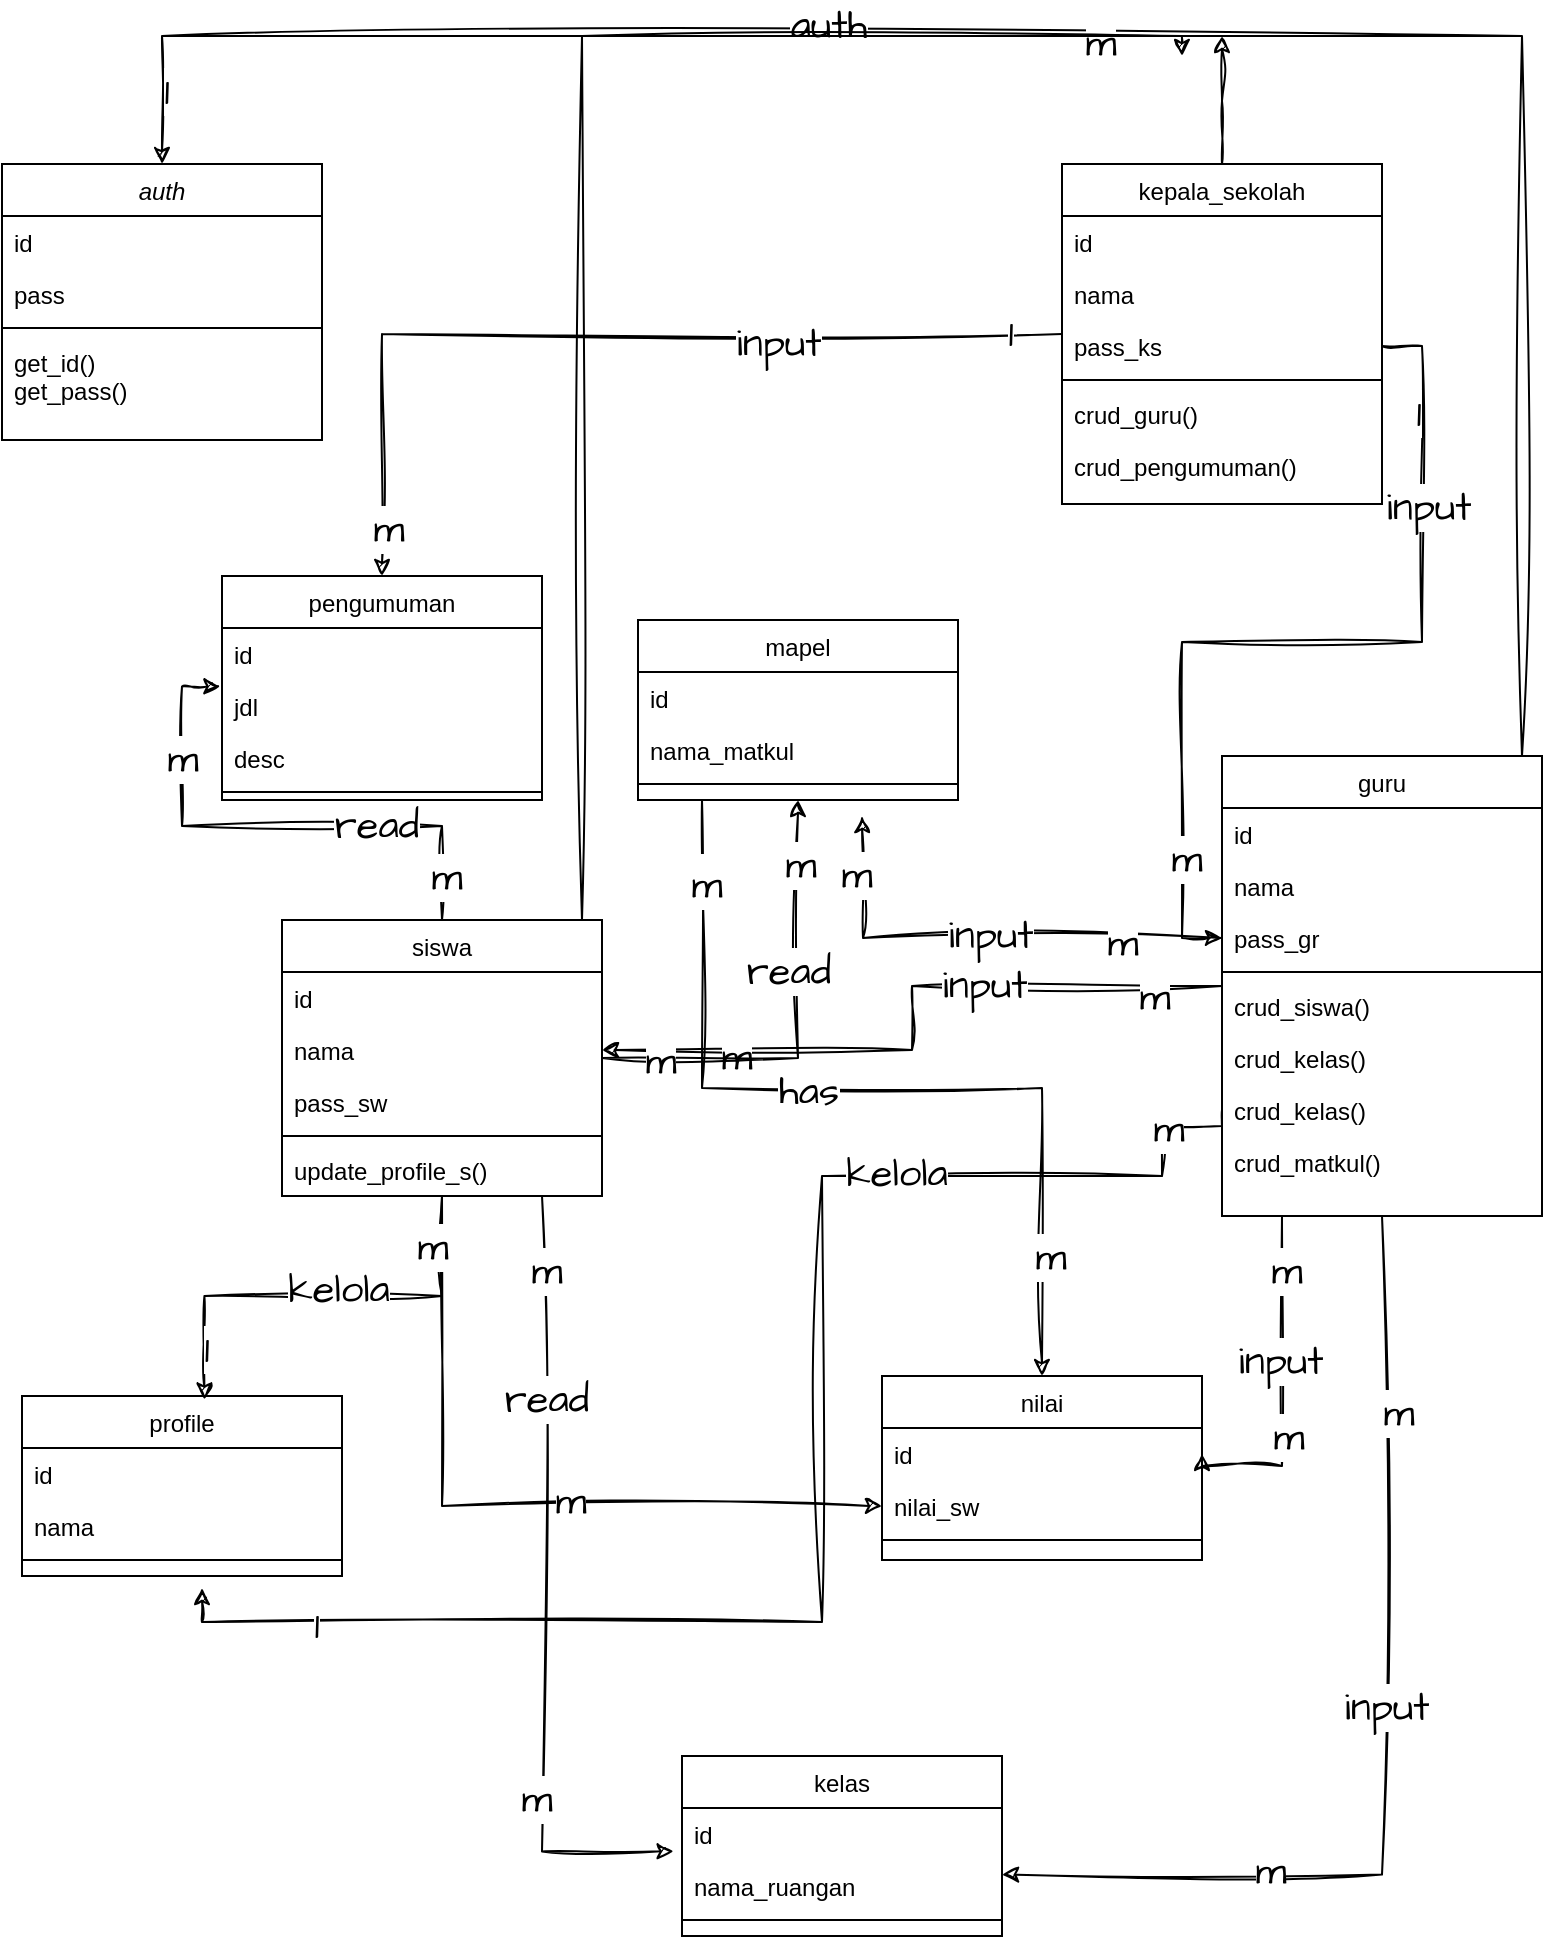 <mxfile version="22.1.3" type="device">
  <diagram id="C5RBs43oDa-KdzZeNtuy" name="Page-1">
    <mxGraphModel dx="1101" dy="512" grid="1" gridSize="10" guides="1" tooltips="1" connect="1" arrows="1" fold="1" page="1" pageScale="1" pageWidth="827" pageHeight="1169" math="0" shadow="0">
      <root>
        <mxCell id="WIyWlLk6GJQsqaUBKTNV-0" />
        <mxCell id="WIyWlLk6GJQsqaUBKTNV-1" parent="WIyWlLk6GJQsqaUBKTNV-0" />
        <mxCell id="zkfFHV4jXpPFQw0GAbJ--0" value="auth" style="swimlane;fontStyle=2;align=center;verticalAlign=top;childLayout=stackLayout;horizontal=1;startSize=26;horizontalStack=0;resizeParent=1;resizeLast=0;collapsible=1;marginBottom=0;rounded=0;shadow=0;strokeWidth=1;" parent="WIyWlLk6GJQsqaUBKTNV-1" vertex="1">
          <mxGeometry x="30" y="104" width="160" height="138" as="geometry">
            <mxRectangle x="230" y="140" width="160" height="26" as="alternateBounds" />
          </mxGeometry>
        </mxCell>
        <mxCell id="zkfFHV4jXpPFQw0GAbJ--2" value="id" style="text;align=left;verticalAlign=top;spacingLeft=4;spacingRight=4;overflow=hidden;rotatable=0;points=[[0,0.5],[1,0.5]];portConstraint=eastwest;rounded=0;shadow=0;html=0;" parent="zkfFHV4jXpPFQw0GAbJ--0" vertex="1">
          <mxGeometry y="26" width="160" height="26" as="geometry" />
        </mxCell>
        <mxCell id="zkfFHV4jXpPFQw0GAbJ--3" value="pass" style="text;align=left;verticalAlign=top;spacingLeft=4;spacingRight=4;overflow=hidden;rotatable=0;points=[[0,0.5],[1,0.5]];portConstraint=eastwest;rounded=0;shadow=0;html=0;" parent="zkfFHV4jXpPFQw0GAbJ--0" vertex="1">
          <mxGeometry y="52" width="160" height="26" as="geometry" />
        </mxCell>
        <mxCell id="zkfFHV4jXpPFQw0GAbJ--4" value="" style="line;html=1;strokeWidth=1;align=left;verticalAlign=middle;spacingTop=-1;spacingLeft=3;spacingRight=3;rotatable=0;labelPosition=right;points=[];portConstraint=eastwest;" parent="zkfFHV4jXpPFQw0GAbJ--0" vertex="1">
          <mxGeometry y="78" width="160" height="8" as="geometry" />
        </mxCell>
        <mxCell id="zkfFHV4jXpPFQw0GAbJ--5" value="get_id()&#xa;get_pass()" style="text;align=left;verticalAlign=top;spacingLeft=4;spacingRight=4;overflow=hidden;rotatable=0;points=[[0,0.5],[1,0.5]];portConstraint=eastwest;" parent="zkfFHV4jXpPFQw0GAbJ--0" vertex="1">
          <mxGeometry y="86" width="160" height="44" as="geometry" />
        </mxCell>
        <mxCell id="5Nn0_XmIolhLyUYuB6Df-54" style="edgeStyle=orthogonalEdgeStyle;rounded=0;sketch=1;hachureGap=4;jiggle=2;curveFitting=1;orthogonalLoop=1;jettySize=auto;html=1;fontFamily=Architects Daughter;fontSource=https%3A%2F%2Ffonts.googleapis.com%2Fcss%3Ffamily%3DArchitects%2BDaughter;fontSize=16;" edge="1" parent="WIyWlLk6GJQsqaUBKTNV-1" source="zkfFHV4jXpPFQw0GAbJ--17" target="5Nn0_XmIolhLyUYuB6Df-25">
          <mxGeometry relative="1" as="geometry" />
        </mxCell>
        <mxCell id="5Nn0_XmIolhLyUYuB6Df-55" value="input" style="edgeLabel;html=1;align=center;verticalAlign=middle;resizable=0;points=[];fontSize=20;fontFamily=Architects Daughter;" vertex="1" connectable="0" parent="5Nn0_XmIolhLyUYuB6Df-54">
          <mxGeometry x="-0.382" y="4" relative="1" as="geometry">
            <mxPoint as="offset" />
          </mxGeometry>
        </mxCell>
        <mxCell id="5Nn0_XmIolhLyUYuB6Df-56" value="1" style="edgeLabel;html=1;align=center;verticalAlign=middle;resizable=0;points=[];fontSize=20;fontFamily=Architects Daughter;" vertex="1" connectable="0" parent="5Nn0_XmIolhLyUYuB6Df-54">
          <mxGeometry x="-0.888" relative="1" as="geometry">
            <mxPoint y="-1" as="offset" />
          </mxGeometry>
        </mxCell>
        <mxCell id="5Nn0_XmIolhLyUYuB6Df-57" value="m" style="edgeLabel;html=1;align=center;verticalAlign=middle;resizable=0;points=[];fontSize=20;fontFamily=Architects Daughter;" vertex="1" connectable="0" parent="5Nn0_XmIolhLyUYuB6Df-54">
          <mxGeometry x="0.896" y="3" relative="1" as="geometry">
            <mxPoint as="offset" />
          </mxGeometry>
        </mxCell>
        <mxCell id="5Nn0_XmIolhLyUYuB6Df-105" style="edgeStyle=orthogonalEdgeStyle;rounded=0;sketch=1;hachureGap=4;jiggle=2;curveFitting=1;orthogonalLoop=1;jettySize=auto;html=1;fontFamily=Architects Daughter;fontSource=https%3A%2F%2Ffonts.googleapis.com%2Fcss%3Ffamily%3DArchitects%2BDaughter;fontSize=16;" edge="1" parent="WIyWlLk6GJQsqaUBKTNV-1" source="zkfFHV4jXpPFQw0GAbJ--17">
          <mxGeometry relative="1" as="geometry">
            <mxPoint x="640" y="40" as="targetPoint" />
          </mxGeometry>
        </mxCell>
        <mxCell id="zkfFHV4jXpPFQw0GAbJ--17" value="kepala_sekolah" style="swimlane;fontStyle=0;align=center;verticalAlign=top;childLayout=stackLayout;horizontal=1;startSize=26;horizontalStack=0;resizeParent=1;resizeLast=0;collapsible=1;marginBottom=0;rounded=0;shadow=0;strokeWidth=1;" parent="WIyWlLk6GJQsqaUBKTNV-1" vertex="1">
          <mxGeometry x="560" y="104" width="160" height="170" as="geometry">
            <mxRectangle x="550" y="140" width="160" height="26" as="alternateBounds" />
          </mxGeometry>
        </mxCell>
        <mxCell id="zkfFHV4jXpPFQw0GAbJ--18" value="id" style="text;align=left;verticalAlign=top;spacingLeft=4;spacingRight=4;overflow=hidden;rotatable=0;points=[[0,0.5],[1,0.5]];portConstraint=eastwest;" parent="zkfFHV4jXpPFQw0GAbJ--17" vertex="1">
          <mxGeometry y="26" width="160" height="26" as="geometry" />
        </mxCell>
        <mxCell id="zkfFHV4jXpPFQw0GAbJ--19" value="nama" style="text;align=left;verticalAlign=top;spacingLeft=4;spacingRight=4;overflow=hidden;rotatable=0;points=[[0,0.5],[1,0.5]];portConstraint=eastwest;rounded=0;shadow=0;html=0;" parent="zkfFHV4jXpPFQw0GAbJ--17" vertex="1">
          <mxGeometry y="52" width="160" height="26" as="geometry" />
        </mxCell>
        <mxCell id="zkfFHV4jXpPFQw0GAbJ--20" value="pass_ks" style="text;align=left;verticalAlign=top;spacingLeft=4;spacingRight=4;overflow=hidden;rotatable=0;points=[[0,0.5],[1,0.5]];portConstraint=eastwest;rounded=0;shadow=0;html=0;" parent="zkfFHV4jXpPFQw0GAbJ--17" vertex="1">
          <mxGeometry y="78" width="160" height="26" as="geometry" />
        </mxCell>
        <mxCell id="zkfFHV4jXpPFQw0GAbJ--23" value="" style="line;html=1;strokeWidth=1;align=left;verticalAlign=middle;spacingTop=-1;spacingLeft=3;spacingRight=3;rotatable=0;labelPosition=right;points=[];portConstraint=eastwest;" parent="zkfFHV4jXpPFQw0GAbJ--17" vertex="1">
          <mxGeometry y="104" width="160" height="8" as="geometry" />
        </mxCell>
        <mxCell id="zkfFHV4jXpPFQw0GAbJ--24" value="crud_guru()" style="text;align=left;verticalAlign=top;spacingLeft=4;spacingRight=4;overflow=hidden;rotatable=0;points=[[0,0.5],[1,0.5]];portConstraint=eastwest;" parent="zkfFHV4jXpPFQw0GAbJ--17" vertex="1">
          <mxGeometry y="112" width="160" height="26" as="geometry" />
        </mxCell>
        <mxCell id="zkfFHV4jXpPFQw0GAbJ--25" value="crud_pengumuman()" style="text;align=left;verticalAlign=top;spacingLeft=4;spacingRight=4;overflow=hidden;rotatable=0;points=[[0,0.5],[1,0.5]];portConstraint=eastwest;" parent="zkfFHV4jXpPFQw0GAbJ--17" vertex="1">
          <mxGeometry y="138" width="160" height="26" as="geometry" />
        </mxCell>
        <mxCell id="5Nn0_XmIolhLyUYuB6Df-75" style="edgeStyle=orthogonalEdgeStyle;rounded=0;sketch=1;hachureGap=4;jiggle=2;curveFitting=1;orthogonalLoop=1;jettySize=auto;html=1;fontFamily=Architects Daughter;fontSource=https%3A%2F%2Ffonts.googleapis.com%2Fcss%3Ffamily%3DArchitects%2BDaughter;fontSize=16;" edge="1" parent="WIyWlLk6GJQsqaUBKTNV-1" source="5Nn0_XmIolhLyUYuB6Df-6" target="5Nn0_XmIolhLyUYuB6Df-18">
          <mxGeometry relative="1" as="geometry" />
        </mxCell>
        <mxCell id="5Nn0_XmIolhLyUYuB6Df-76" value="m" style="edgeLabel;html=1;align=center;verticalAlign=middle;resizable=0;points=[];fontSize=20;fontFamily=Architects Daughter;" vertex="1" connectable="0" parent="5Nn0_XmIolhLyUYuB6Df-75">
          <mxGeometry x="-0.799" y="5" relative="1" as="geometry">
            <mxPoint as="offset" />
          </mxGeometry>
        </mxCell>
        <mxCell id="5Nn0_XmIolhLyUYuB6Df-77" value="m" style="edgeLabel;html=1;align=center;verticalAlign=middle;resizable=0;points=[];fontSize=20;fontFamily=Architects Daughter;" vertex="1" connectable="0" parent="5Nn0_XmIolhLyUYuB6Df-75">
          <mxGeometry x="0.61" y="3" relative="1" as="geometry">
            <mxPoint as="offset" />
          </mxGeometry>
        </mxCell>
        <mxCell id="5Nn0_XmIolhLyUYuB6Df-78" value="input" style="edgeLabel;html=1;align=center;verticalAlign=middle;resizable=0;points=[];fontSize=20;fontFamily=Architects Daughter;" vertex="1" connectable="0" parent="5Nn0_XmIolhLyUYuB6Df-75">
          <mxGeometry x="-0.303" y="-1" relative="1" as="geometry">
            <mxPoint as="offset" />
          </mxGeometry>
        </mxCell>
        <mxCell id="5Nn0_XmIolhLyUYuB6Df-84" style="edgeStyle=orthogonalEdgeStyle;rounded=0;sketch=1;hachureGap=4;jiggle=2;curveFitting=1;orthogonalLoop=1;jettySize=auto;html=1;fontFamily=Architects Daughter;fontSource=https%3A%2F%2Ffonts.googleapis.com%2Fcss%3Ffamily%3DArchitects%2BDaughter;fontSize=16;entryX=1;entryY=0.5;entryDx=0;entryDy=0;" edge="1" parent="WIyWlLk6GJQsqaUBKTNV-1" source="5Nn0_XmIolhLyUYuB6Df-6" target="5Nn0_XmIolhLyUYuB6Df-33">
          <mxGeometry relative="1" as="geometry">
            <Array as="points">
              <mxPoint x="670" y="755" />
              <mxPoint x="630" y="755" />
            </Array>
          </mxGeometry>
        </mxCell>
        <mxCell id="5Nn0_XmIolhLyUYuB6Df-85" value="input" style="edgeLabel;html=1;align=center;verticalAlign=middle;resizable=0;points=[];fontSize=20;fontFamily=Architects Daughter;" vertex="1" connectable="0" parent="5Nn0_XmIolhLyUYuB6Df-84">
          <mxGeometry x="-0.159" y="-1" relative="1" as="geometry">
            <mxPoint as="offset" />
          </mxGeometry>
        </mxCell>
        <mxCell id="5Nn0_XmIolhLyUYuB6Df-86" value="m" style="edgeLabel;html=1;align=center;verticalAlign=middle;resizable=0;points=[];fontSize=20;fontFamily=Architects Daughter;" vertex="1" connectable="0" parent="5Nn0_XmIolhLyUYuB6Df-84">
          <mxGeometry x="-0.687" y="2" relative="1" as="geometry">
            <mxPoint as="offset" />
          </mxGeometry>
        </mxCell>
        <mxCell id="5Nn0_XmIolhLyUYuB6Df-87" value="m" style="edgeLabel;html=1;align=center;verticalAlign=middle;resizable=0;points=[];fontSize=20;fontFamily=Architects Daughter;" vertex="1" connectable="0" parent="5Nn0_XmIolhLyUYuB6Df-84">
          <mxGeometry x="0.278" y="3" relative="1" as="geometry">
            <mxPoint as="offset" />
          </mxGeometry>
        </mxCell>
        <mxCell id="5Nn0_XmIolhLyUYuB6Df-101" style="edgeStyle=orthogonalEdgeStyle;rounded=0;sketch=1;hachureGap=4;jiggle=2;curveFitting=1;orthogonalLoop=1;jettySize=auto;html=1;fontFamily=Architects Daughter;fontSource=https%3A%2F%2Ffonts.googleapis.com%2Fcss%3Ffamily%3DArchitects%2BDaughter;fontSize=16;" edge="1" parent="WIyWlLk6GJQsqaUBKTNV-1" source="5Nn0_XmIolhLyUYuB6Df-6" target="zkfFHV4jXpPFQw0GAbJ--0">
          <mxGeometry relative="1" as="geometry">
            <Array as="points">
              <mxPoint x="790" y="40" />
              <mxPoint x="110" y="40" />
            </Array>
          </mxGeometry>
        </mxCell>
        <mxCell id="5Nn0_XmIolhLyUYuB6Df-103" value="auth" style="edgeLabel;html=1;align=center;verticalAlign=middle;resizable=0;points=[];fontSize=20;fontFamily=Architects Daughter;" vertex="1" connectable="0" parent="5Nn0_XmIolhLyUYuB6Df-101">
          <mxGeometry x="0.282" y="-6" relative="1" as="geometry">
            <mxPoint as="offset" />
          </mxGeometry>
        </mxCell>
        <mxCell id="5Nn0_XmIolhLyUYuB6Df-104" value="1" style="edgeLabel;html=1;align=center;verticalAlign=middle;resizable=0;points=[];fontSize=20;fontFamily=Architects Daughter;" vertex="1" connectable="0" parent="5Nn0_XmIolhLyUYuB6Df-101">
          <mxGeometry x="0.933" y="2" relative="1" as="geometry">
            <mxPoint as="offset" />
          </mxGeometry>
        </mxCell>
        <mxCell id="5Nn0_XmIolhLyUYuB6Df-106" value="m" style="edgeLabel;html=1;align=center;verticalAlign=middle;resizable=0;points=[];fontSize=20;fontFamily=Architects Daughter;" vertex="1" connectable="0" parent="5Nn0_XmIolhLyUYuB6Df-101">
          <mxGeometry x="0.034" y="3" relative="1" as="geometry">
            <mxPoint as="offset" />
          </mxGeometry>
        </mxCell>
        <mxCell id="5Nn0_XmIolhLyUYuB6Df-6" value="guru" style="swimlane;fontStyle=0;align=center;verticalAlign=top;childLayout=stackLayout;horizontal=1;startSize=26;horizontalStack=0;resizeParent=1;resizeLast=0;collapsible=1;marginBottom=0;rounded=0;shadow=0;strokeWidth=1;" vertex="1" parent="WIyWlLk6GJQsqaUBKTNV-1">
          <mxGeometry x="640" y="400" width="160" height="230" as="geometry">
            <mxRectangle x="550" y="140" width="160" height="26" as="alternateBounds" />
          </mxGeometry>
        </mxCell>
        <mxCell id="5Nn0_XmIolhLyUYuB6Df-7" value="id" style="text;align=left;verticalAlign=top;spacingLeft=4;spacingRight=4;overflow=hidden;rotatable=0;points=[[0,0.5],[1,0.5]];portConstraint=eastwest;" vertex="1" parent="5Nn0_XmIolhLyUYuB6Df-6">
          <mxGeometry y="26" width="160" height="26" as="geometry" />
        </mxCell>
        <mxCell id="5Nn0_XmIolhLyUYuB6Df-8" value="nama" style="text;align=left;verticalAlign=top;spacingLeft=4;spacingRight=4;overflow=hidden;rotatable=0;points=[[0,0.5],[1,0.5]];portConstraint=eastwest;rounded=0;shadow=0;html=0;" vertex="1" parent="5Nn0_XmIolhLyUYuB6Df-6">
          <mxGeometry y="52" width="160" height="26" as="geometry" />
        </mxCell>
        <mxCell id="5Nn0_XmIolhLyUYuB6Df-79" style="edgeStyle=orthogonalEdgeStyle;rounded=0;sketch=1;hachureGap=4;jiggle=2;curveFitting=1;orthogonalLoop=1;jettySize=auto;html=1;fontFamily=Architects Daughter;fontSource=https%3A%2F%2Ffonts.googleapis.com%2Fcss%3Ffamily%3DArchitects%2BDaughter;fontSize=16;" edge="1" parent="5Nn0_XmIolhLyUYuB6Df-6" source="5Nn0_XmIolhLyUYuB6Df-9">
          <mxGeometry relative="1" as="geometry">
            <mxPoint x="-180" y="30" as="targetPoint" />
          </mxGeometry>
        </mxCell>
        <mxCell id="5Nn0_XmIolhLyUYuB6Df-80" value="input" style="edgeLabel;html=1;align=center;verticalAlign=middle;resizable=0;points=[];fontSize=20;fontFamily=Architects Daughter;" vertex="1" connectable="0" parent="5Nn0_XmIolhLyUYuB6Df-79">
          <mxGeometry x="-0.037" y="-2" relative="1" as="geometry">
            <mxPoint as="offset" />
          </mxGeometry>
        </mxCell>
        <mxCell id="5Nn0_XmIolhLyUYuB6Df-81" value="m" style="edgeLabel;html=1;align=center;verticalAlign=middle;resizable=0;points=[];fontSize=20;fontFamily=Architects Daughter;" vertex="1" connectable="0" parent="5Nn0_XmIolhLyUYuB6Df-79">
          <mxGeometry x="-0.584" y="2" relative="1" as="geometry">
            <mxPoint as="offset" />
          </mxGeometry>
        </mxCell>
        <mxCell id="5Nn0_XmIolhLyUYuB6Df-82" value="m" style="edgeLabel;html=1;align=center;verticalAlign=middle;resizable=0;points=[];fontSize=20;fontFamily=Architects Daughter;" vertex="1" connectable="0" parent="5Nn0_XmIolhLyUYuB6Df-79">
          <mxGeometry x="0.763" y="3" relative="1" as="geometry">
            <mxPoint as="offset" />
          </mxGeometry>
        </mxCell>
        <mxCell id="5Nn0_XmIolhLyUYuB6Df-9" value="pass_gr" style="text;align=left;verticalAlign=top;spacingLeft=4;spacingRight=4;overflow=hidden;rotatable=0;points=[[0,0.5],[1,0.5]];portConstraint=eastwest;rounded=0;shadow=0;html=0;" vertex="1" parent="5Nn0_XmIolhLyUYuB6Df-6">
          <mxGeometry y="78" width="160" height="26" as="geometry" />
        </mxCell>
        <mxCell id="5Nn0_XmIolhLyUYuB6Df-10" value="" style="line;html=1;strokeWidth=1;align=left;verticalAlign=middle;spacingTop=-1;spacingLeft=3;spacingRight=3;rotatable=0;labelPosition=right;points=[];portConstraint=eastwest;" vertex="1" parent="5Nn0_XmIolhLyUYuB6Df-6">
          <mxGeometry y="104" width="160" height="8" as="geometry" />
        </mxCell>
        <mxCell id="5Nn0_XmIolhLyUYuB6Df-11" value="crud_siswa()" style="text;align=left;verticalAlign=top;spacingLeft=4;spacingRight=4;overflow=hidden;rotatable=0;points=[[0,0.5],[1,0.5]];portConstraint=eastwest;" vertex="1" parent="5Nn0_XmIolhLyUYuB6Df-6">
          <mxGeometry y="112" width="160" height="26" as="geometry" />
        </mxCell>
        <mxCell id="5Nn0_XmIolhLyUYuB6Df-12" value="crud_kelas()&#xa;" style="text;align=left;verticalAlign=top;spacingLeft=4;spacingRight=4;overflow=hidden;rotatable=0;points=[[0,0.5],[1,0.5]];portConstraint=eastwest;" vertex="1" parent="5Nn0_XmIolhLyUYuB6Df-6">
          <mxGeometry y="138" width="160" height="26" as="geometry" />
        </mxCell>
        <mxCell id="5Nn0_XmIolhLyUYuB6Df-14" value="crud_kelas()&#xa;" style="text;align=left;verticalAlign=top;spacingLeft=4;spacingRight=4;overflow=hidden;rotatable=0;points=[[0,0.5],[1,0.5]];portConstraint=eastwest;" vertex="1" parent="5Nn0_XmIolhLyUYuB6Df-6">
          <mxGeometry y="164" width="160" height="26" as="geometry" />
        </mxCell>
        <mxCell id="5Nn0_XmIolhLyUYuB6Df-13" value="crud_matkul()&#xa;" style="text;align=left;verticalAlign=top;spacingLeft=4;spacingRight=4;overflow=hidden;rotatable=0;points=[[0,0.5],[1,0.5]];portConstraint=eastwest;" vertex="1" parent="5Nn0_XmIolhLyUYuB6Df-6">
          <mxGeometry y="190" width="160" height="26" as="geometry" />
        </mxCell>
        <mxCell id="5Nn0_XmIolhLyUYuB6Df-99" style="edgeStyle=orthogonalEdgeStyle;rounded=0;sketch=1;hachureGap=4;jiggle=2;curveFitting=1;orthogonalLoop=1;jettySize=auto;html=1;fontFamily=Architects Daughter;fontSource=https%3A%2F%2Ffonts.googleapis.com%2Fcss%3Ffamily%3DArchitects%2BDaughter;fontSize=16;" edge="1" parent="WIyWlLk6GJQsqaUBKTNV-1" source="5Nn0_XmIolhLyUYuB6Df-16" target="5Nn0_XmIolhLyUYuB6Df-34">
          <mxGeometry relative="1" as="geometry" />
        </mxCell>
        <mxCell id="5Nn0_XmIolhLyUYuB6Df-100" value="m" style="edgeLabel;html=1;align=center;verticalAlign=middle;resizable=0;points=[];fontSize=20;fontFamily=Architects Daughter;" vertex="1" connectable="0" parent="5Nn0_XmIolhLyUYuB6Df-99">
          <mxGeometry x="0.169" y="3" relative="1" as="geometry">
            <mxPoint as="offset" />
          </mxGeometry>
        </mxCell>
        <mxCell id="5Nn0_XmIolhLyUYuB6Df-102" style="edgeStyle=orthogonalEdgeStyle;rounded=0;sketch=1;hachureGap=4;jiggle=2;curveFitting=1;orthogonalLoop=1;jettySize=auto;html=1;fontFamily=Architects Daughter;fontSource=https%3A%2F%2Ffonts.googleapis.com%2Fcss%3Ffamily%3DArchitects%2BDaughter;fontSize=16;" edge="1" parent="WIyWlLk6GJQsqaUBKTNV-1" source="5Nn0_XmIolhLyUYuB6Df-16">
          <mxGeometry relative="1" as="geometry">
            <mxPoint x="620" y="50" as="targetPoint" />
            <Array as="points">
              <mxPoint x="320" y="40" />
            </Array>
          </mxGeometry>
        </mxCell>
        <mxCell id="5Nn0_XmIolhLyUYuB6Df-107" style="edgeStyle=orthogonalEdgeStyle;rounded=0;sketch=1;hachureGap=4;jiggle=2;curveFitting=1;orthogonalLoop=1;jettySize=auto;html=1;fontFamily=Architects Daughter;fontSource=https%3A%2F%2Ffonts.googleapis.com%2Fcss%3Ffamily%3DArchitects%2BDaughter;fontSize=16;" edge="1" parent="WIyWlLk6GJQsqaUBKTNV-1" source="5Nn0_XmIolhLyUYuB6Df-16" target="5Nn0_XmIolhLyUYuB6Df-37">
          <mxGeometry relative="1" as="geometry" />
        </mxCell>
        <mxCell id="5Nn0_XmIolhLyUYuB6Df-108" value="read" style="edgeLabel;html=1;align=center;verticalAlign=middle;resizable=0;points=[];fontSize=20;fontFamily=Architects Daughter;" vertex="1" connectable="0" parent="5Nn0_XmIolhLyUYuB6Df-107">
          <mxGeometry x="0.253" y="5" relative="1" as="geometry">
            <mxPoint as="offset" />
          </mxGeometry>
        </mxCell>
        <mxCell id="5Nn0_XmIolhLyUYuB6Df-109" value="m" style="edgeLabel;html=1;align=center;verticalAlign=middle;resizable=0;points=[];fontSize=20;fontFamily=Architects Daughter;" vertex="1" connectable="0" parent="5Nn0_XmIolhLyUYuB6Df-107">
          <mxGeometry x="-0.743" y="-1" relative="1" as="geometry">
            <mxPoint as="offset" />
          </mxGeometry>
        </mxCell>
        <mxCell id="5Nn0_XmIolhLyUYuB6Df-110" value="m" style="edgeLabel;html=1;align=center;verticalAlign=middle;resizable=0;points=[];fontSize=20;fontFamily=Architects Daughter;" vertex="1" connectable="0" parent="5Nn0_XmIolhLyUYuB6Df-107">
          <mxGeometry x="0.723" y="-1" relative="1" as="geometry">
            <mxPoint as="offset" />
          </mxGeometry>
        </mxCell>
        <mxCell id="5Nn0_XmIolhLyUYuB6Df-16" value="siswa" style="swimlane;fontStyle=0;align=center;verticalAlign=top;childLayout=stackLayout;horizontal=1;startSize=26;horizontalStack=0;resizeParent=1;resizeLast=0;collapsible=1;marginBottom=0;rounded=0;shadow=0;strokeWidth=1;" vertex="1" parent="WIyWlLk6GJQsqaUBKTNV-1">
          <mxGeometry x="170" y="482" width="160" height="138" as="geometry">
            <mxRectangle x="550" y="140" width="160" height="26" as="alternateBounds" />
          </mxGeometry>
        </mxCell>
        <mxCell id="5Nn0_XmIolhLyUYuB6Df-17" value="id" style="text;align=left;verticalAlign=top;spacingLeft=4;spacingRight=4;overflow=hidden;rotatable=0;points=[[0,0.5],[1,0.5]];portConstraint=eastwest;" vertex="1" parent="5Nn0_XmIolhLyUYuB6Df-16">
          <mxGeometry y="26" width="160" height="26" as="geometry" />
        </mxCell>
        <mxCell id="5Nn0_XmIolhLyUYuB6Df-18" value="nama" style="text;align=left;verticalAlign=top;spacingLeft=4;spacingRight=4;overflow=hidden;rotatable=0;points=[[0,0.5],[1,0.5]];portConstraint=eastwest;rounded=0;shadow=0;html=0;" vertex="1" parent="5Nn0_XmIolhLyUYuB6Df-16">
          <mxGeometry y="52" width="160" height="26" as="geometry" />
        </mxCell>
        <mxCell id="5Nn0_XmIolhLyUYuB6Df-19" value="pass_sw" style="text;align=left;verticalAlign=top;spacingLeft=4;spacingRight=4;overflow=hidden;rotatable=0;points=[[0,0.5],[1,0.5]];portConstraint=eastwest;rounded=0;shadow=0;html=0;" vertex="1" parent="5Nn0_XmIolhLyUYuB6Df-16">
          <mxGeometry y="78" width="160" height="26" as="geometry" />
        </mxCell>
        <mxCell id="5Nn0_XmIolhLyUYuB6Df-20" value="" style="line;html=1;strokeWidth=1;align=left;verticalAlign=middle;spacingTop=-1;spacingLeft=3;spacingRight=3;rotatable=0;labelPosition=right;points=[];portConstraint=eastwest;" vertex="1" parent="5Nn0_XmIolhLyUYuB6Df-16">
          <mxGeometry y="104" width="160" height="8" as="geometry" />
        </mxCell>
        <mxCell id="5Nn0_XmIolhLyUYuB6Df-24" value="update_profile_s()" style="text;align=left;verticalAlign=top;spacingLeft=4;spacingRight=4;overflow=hidden;rotatable=0;points=[[0,0.5],[1,0.5]];portConstraint=eastwest;" vertex="1" parent="5Nn0_XmIolhLyUYuB6Df-16">
          <mxGeometry y="112" width="160" height="26" as="geometry" />
        </mxCell>
        <mxCell id="5Nn0_XmIolhLyUYuB6Df-25" value="pengumuman" style="swimlane;fontStyle=0;align=center;verticalAlign=top;childLayout=stackLayout;horizontal=1;startSize=26;horizontalStack=0;resizeParent=1;resizeLast=0;collapsible=1;marginBottom=0;rounded=0;shadow=0;strokeWidth=1;" vertex="1" parent="WIyWlLk6GJQsqaUBKTNV-1">
          <mxGeometry x="140" y="310" width="160" height="112" as="geometry">
            <mxRectangle x="550" y="140" width="160" height="26" as="alternateBounds" />
          </mxGeometry>
        </mxCell>
        <mxCell id="5Nn0_XmIolhLyUYuB6Df-26" value="id" style="text;align=left;verticalAlign=top;spacingLeft=4;spacingRight=4;overflow=hidden;rotatable=0;points=[[0,0.5],[1,0.5]];portConstraint=eastwest;" vertex="1" parent="5Nn0_XmIolhLyUYuB6Df-25">
          <mxGeometry y="26" width="160" height="26" as="geometry" />
        </mxCell>
        <mxCell id="5Nn0_XmIolhLyUYuB6Df-27" value="jdl" style="text;align=left;verticalAlign=top;spacingLeft=4;spacingRight=4;overflow=hidden;rotatable=0;points=[[0,0.5],[1,0.5]];portConstraint=eastwest;rounded=0;shadow=0;html=0;" vertex="1" parent="5Nn0_XmIolhLyUYuB6Df-25">
          <mxGeometry y="52" width="160" height="26" as="geometry" />
        </mxCell>
        <mxCell id="5Nn0_XmIolhLyUYuB6Df-28" value="desc" style="text;align=left;verticalAlign=top;spacingLeft=4;spacingRight=4;overflow=hidden;rotatable=0;points=[[0,0.5],[1,0.5]];portConstraint=eastwest;rounded=0;shadow=0;html=0;" vertex="1" parent="5Nn0_XmIolhLyUYuB6Df-25">
          <mxGeometry y="78" width="160" height="26" as="geometry" />
        </mxCell>
        <mxCell id="5Nn0_XmIolhLyUYuB6Df-29" value="" style="line;html=1;strokeWidth=1;align=left;verticalAlign=middle;spacingTop=-1;spacingLeft=3;spacingRight=3;rotatable=0;labelPosition=right;points=[];portConstraint=eastwest;" vertex="1" parent="5Nn0_XmIolhLyUYuB6Df-25">
          <mxGeometry y="104" width="160" height="8" as="geometry" />
        </mxCell>
        <mxCell id="5Nn0_XmIolhLyUYuB6Df-32" value="nilai" style="swimlane;fontStyle=0;align=center;verticalAlign=top;childLayout=stackLayout;horizontal=1;startSize=26;horizontalStack=0;resizeParent=1;resizeLast=0;collapsible=1;marginBottom=0;rounded=0;shadow=0;strokeWidth=1;" vertex="1" parent="WIyWlLk6GJQsqaUBKTNV-1">
          <mxGeometry x="470" y="710" width="160" height="92" as="geometry">
            <mxRectangle x="550" y="140" width="160" height="26" as="alternateBounds" />
          </mxGeometry>
        </mxCell>
        <mxCell id="5Nn0_XmIolhLyUYuB6Df-33" value="id" style="text;align=left;verticalAlign=top;spacingLeft=4;spacingRight=4;overflow=hidden;rotatable=0;points=[[0,0.5],[1,0.5]];portConstraint=eastwest;" vertex="1" parent="5Nn0_XmIolhLyUYuB6Df-32">
          <mxGeometry y="26" width="160" height="26" as="geometry" />
        </mxCell>
        <mxCell id="5Nn0_XmIolhLyUYuB6Df-34" value="nilai_sw" style="text;align=left;verticalAlign=top;spacingLeft=4;spacingRight=4;overflow=hidden;rotatable=0;points=[[0,0.5],[1,0.5]];portConstraint=eastwest;rounded=0;shadow=0;html=0;" vertex="1" parent="5Nn0_XmIolhLyUYuB6Df-32">
          <mxGeometry y="52" width="160" height="26" as="geometry" />
        </mxCell>
        <mxCell id="5Nn0_XmIolhLyUYuB6Df-36" value="" style="line;html=1;strokeWidth=1;align=left;verticalAlign=middle;spacingTop=-1;spacingLeft=3;spacingRight=3;rotatable=0;labelPosition=right;points=[];portConstraint=eastwest;" vertex="1" parent="5Nn0_XmIolhLyUYuB6Df-32">
          <mxGeometry y="78" width="160" height="8" as="geometry" />
        </mxCell>
        <mxCell id="5Nn0_XmIolhLyUYuB6Df-89" style="edgeStyle=orthogonalEdgeStyle;rounded=0;sketch=1;hachureGap=4;jiggle=2;curveFitting=1;orthogonalLoop=1;jettySize=auto;html=1;fontFamily=Architects Daughter;fontSource=https%3A%2F%2Ffonts.googleapis.com%2Fcss%3Ffamily%3DArchitects%2BDaughter;fontSize=16;" edge="1" parent="WIyWlLk6GJQsqaUBKTNV-1" source="5Nn0_XmIolhLyUYuB6Df-37" target="5Nn0_XmIolhLyUYuB6Df-32">
          <mxGeometry relative="1" as="geometry">
            <Array as="points">
              <mxPoint x="380" y="566" />
              <mxPoint x="550" y="566" />
            </Array>
          </mxGeometry>
        </mxCell>
        <mxCell id="5Nn0_XmIolhLyUYuB6Df-90" value="1" style="edgeLabel;html=1;align=center;verticalAlign=middle;resizable=0;points=[];fontSize=20;fontFamily=Architects Daughter;" vertex="1" connectable="0" parent="5Nn0_XmIolhLyUYuB6Df-89">
          <mxGeometry x="-0.837" y="-1" relative="1" as="geometry">
            <mxPoint as="offset" />
          </mxGeometry>
        </mxCell>
        <mxCell id="5Nn0_XmIolhLyUYuB6Df-91" value="has" style="edgeLabel;html=1;align=center;verticalAlign=middle;resizable=0;points=[];fontSize=20;fontFamily=Architects Daughter;" vertex="1" connectable="0" parent="5Nn0_XmIolhLyUYuB6Df-89">
          <mxGeometry x="-0.142" y="-1" relative="1" as="geometry">
            <mxPoint as="offset" />
          </mxGeometry>
        </mxCell>
        <mxCell id="5Nn0_XmIolhLyUYuB6Df-92" value="m" style="edgeLabel;html=1;align=center;verticalAlign=middle;resizable=0;points=[];fontSize=20;fontFamily=Architects Daughter;" vertex="1" connectable="0" parent="5Nn0_XmIolhLyUYuB6Df-89">
          <mxGeometry x="0.735" y="4" relative="1" as="geometry">
            <mxPoint as="offset" />
          </mxGeometry>
        </mxCell>
        <mxCell id="5Nn0_XmIolhLyUYuB6Df-93" value="m" style="edgeLabel;html=1;align=center;verticalAlign=middle;resizable=0;points=[];fontSize=20;fontFamily=Architects Daughter;" vertex="1" connectable="0" parent="5Nn0_XmIolhLyUYuB6Df-89">
          <mxGeometry x="-0.819" y="2" relative="1" as="geometry">
            <mxPoint as="offset" />
          </mxGeometry>
        </mxCell>
        <mxCell id="5Nn0_XmIolhLyUYuB6Df-37" value="mapel" style="swimlane;fontStyle=0;align=center;verticalAlign=top;childLayout=stackLayout;horizontal=1;startSize=26;horizontalStack=0;resizeParent=1;resizeLast=0;collapsible=1;marginBottom=0;rounded=0;shadow=0;strokeWidth=1;" vertex="1" parent="WIyWlLk6GJQsqaUBKTNV-1">
          <mxGeometry x="348" y="332" width="160" height="90" as="geometry">
            <mxRectangle x="550" y="140" width="160" height="26" as="alternateBounds" />
          </mxGeometry>
        </mxCell>
        <mxCell id="5Nn0_XmIolhLyUYuB6Df-38" value="id" style="text;align=left;verticalAlign=top;spacingLeft=4;spacingRight=4;overflow=hidden;rotatable=0;points=[[0,0.5],[1,0.5]];portConstraint=eastwest;" vertex="1" parent="5Nn0_XmIolhLyUYuB6Df-37">
          <mxGeometry y="26" width="160" height="26" as="geometry" />
        </mxCell>
        <mxCell id="5Nn0_XmIolhLyUYuB6Df-39" value="nama_matkul" style="text;align=left;verticalAlign=top;spacingLeft=4;spacingRight=4;overflow=hidden;rotatable=0;points=[[0,0.5],[1,0.5]];portConstraint=eastwest;rounded=0;shadow=0;html=0;" vertex="1" parent="5Nn0_XmIolhLyUYuB6Df-37">
          <mxGeometry y="52" width="160" height="26" as="geometry" />
        </mxCell>
        <mxCell id="5Nn0_XmIolhLyUYuB6Df-41" value="" style="line;html=1;strokeWidth=1;align=left;verticalAlign=middle;spacingTop=-1;spacingLeft=3;spacingRight=3;rotatable=0;labelPosition=right;points=[];portConstraint=eastwest;" vertex="1" parent="5Nn0_XmIolhLyUYuB6Df-37">
          <mxGeometry y="78" width="160" height="8" as="geometry" />
        </mxCell>
        <mxCell id="5Nn0_XmIolhLyUYuB6Df-42" value="profile" style="swimlane;fontStyle=0;align=center;verticalAlign=top;childLayout=stackLayout;horizontal=1;startSize=26;horizontalStack=0;resizeParent=1;resizeLast=0;collapsible=1;marginBottom=0;rounded=0;shadow=0;strokeWidth=1;" vertex="1" parent="WIyWlLk6GJQsqaUBKTNV-1">
          <mxGeometry x="40" y="720" width="160" height="90" as="geometry">
            <mxRectangle x="550" y="140" width="160" height="26" as="alternateBounds" />
          </mxGeometry>
        </mxCell>
        <mxCell id="5Nn0_XmIolhLyUYuB6Df-43" value="id" style="text;align=left;verticalAlign=top;spacingLeft=4;spacingRight=4;overflow=hidden;rotatable=0;points=[[0,0.5],[1,0.5]];portConstraint=eastwest;" vertex="1" parent="5Nn0_XmIolhLyUYuB6Df-42">
          <mxGeometry y="26" width="160" height="26" as="geometry" />
        </mxCell>
        <mxCell id="5Nn0_XmIolhLyUYuB6Df-44" value="nama" style="text;align=left;verticalAlign=top;spacingLeft=4;spacingRight=4;overflow=hidden;rotatable=0;points=[[0,0.5],[1,0.5]];portConstraint=eastwest;rounded=0;shadow=0;html=0;" vertex="1" parent="5Nn0_XmIolhLyUYuB6Df-42">
          <mxGeometry y="52" width="160" height="26" as="geometry" />
        </mxCell>
        <mxCell id="5Nn0_XmIolhLyUYuB6Df-45" value="" style="line;html=1;strokeWidth=1;align=left;verticalAlign=middle;spacingTop=-1;spacingLeft=3;spacingRight=3;rotatable=0;labelPosition=right;points=[];portConstraint=eastwest;" vertex="1" parent="5Nn0_XmIolhLyUYuB6Df-42">
          <mxGeometry y="78" width="160" height="8" as="geometry" />
        </mxCell>
        <mxCell id="5Nn0_XmIolhLyUYuB6Df-46" value="kelas" style="swimlane;fontStyle=0;align=center;verticalAlign=top;childLayout=stackLayout;horizontal=1;startSize=26;horizontalStack=0;resizeParent=1;resizeLast=0;collapsible=1;marginBottom=0;rounded=0;shadow=0;strokeWidth=1;" vertex="1" parent="WIyWlLk6GJQsqaUBKTNV-1">
          <mxGeometry x="370" y="900" width="160" height="90" as="geometry">
            <mxRectangle x="550" y="140" width="160" height="26" as="alternateBounds" />
          </mxGeometry>
        </mxCell>
        <mxCell id="5Nn0_XmIolhLyUYuB6Df-47" value="id" style="text;align=left;verticalAlign=top;spacingLeft=4;spacingRight=4;overflow=hidden;rotatable=0;points=[[0,0.5],[1,0.5]];portConstraint=eastwest;" vertex="1" parent="5Nn0_XmIolhLyUYuB6Df-46">
          <mxGeometry y="26" width="160" height="26" as="geometry" />
        </mxCell>
        <mxCell id="5Nn0_XmIolhLyUYuB6Df-48" value="nama_ruangan" style="text;align=left;verticalAlign=top;spacingLeft=4;spacingRight=4;overflow=hidden;rotatable=0;points=[[0,0.5],[1,0.5]];portConstraint=eastwest;rounded=0;shadow=0;html=0;" vertex="1" parent="5Nn0_XmIolhLyUYuB6Df-46">
          <mxGeometry y="52" width="160" height="26" as="geometry" />
        </mxCell>
        <mxCell id="5Nn0_XmIolhLyUYuB6Df-49" value="" style="line;html=1;strokeWidth=1;align=left;verticalAlign=middle;spacingTop=-1;spacingLeft=3;spacingRight=3;rotatable=0;labelPosition=right;points=[];portConstraint=eastwest;" vertex="1" parent="5Nn0_XmIolhLyUYuB6Df-46">
          <mxGeometry y="78" width="160" height="8" as="geometry" />
        </mxCell>
        <mxCell id="5Nn0_XmIolhLyUYuB6Df-58" style="edgeStyle=orthogonalEdgeStyle;rounded=0;sketch=1;hachureGap=4;jiggle=2;curveFitting=1;orthogonalLoop=1;jettySize=auto;html=1;fontFamily=Architects Daughter;fontSource=https%3A%2F%2Ffonts.googleapis.com%2Fcss%3Ffamily%3DArchitects%2BDaughter;fontSize=16;" edge="1" parent="WIyWlLk6GJQsqaUBKTNV-1" source="zkfFHV4jXpPFQw0GAbJ--20" target="5Nn0_XmIolhLyUYuB6Df-9">
          <mxGeometry relative="1" as="geometry" />
        </mxCell>
        <mxCell id="5Nn0_XmIolhLyUYuB6Df-59" value="1" style="edgeLabel;html=1;align=center;verticalAlign=middle;resizable=0;points=[];fontSize=20;fontFamily=Architects Daughter;" vertex="1" connectable="0" parent="5Nn0_XmIolhLyUYuB6Df-58">
          <mxGeometry x="-0.77" y="-2" relative="1" as="geometry">
            <mxPoint as="offset" />
          </mxGeometry>
        </mxCell>
        <mxCell id="5Nn0_XmIolhLyUYuB6Df-60" value="m" style="edgeLabel;html=1;align=center;verticalAlign=middle;resizable=0;points=[];fontSize=20;fontFamily=Architects Daughter;" vertex="1" connectable="0" parent="5Nn0_XmIolhLyUYuB6Df-58">
          <mxGeometry x="0.735" y="2" relative="1" as="geometry">
            <mxPoint as="offset" />
          </mxGeometry>
        </mxCell>
        <mxCell id="5Nn0_XmIolhLyUYuB6Df-61" value="input" style="edgeLabel;html=1;align=center;verticalAlign=middle;resizable=0;points=[];fontSize=20;fontFamily=Architects Daughter;" vertex="1" connectable="0" parent="5Nn0_XmIolhLyUYuB6Df-58">
          <mxGeometry x="-0.563" y="3" relative="1" as="geometry">
            <mxPoint as="offset" />
          </mxGeometry>
        </mxCell>
        <mxCell id="5Nn0_XmIolhLyUYuB6Df-62" style="edgeStyle=orthogonalEdgeStyle;rounded=0;sketch=1;hachureGap=4;jiggle=2;curveFitting=1;orthogonalLoop=1;jettySize=auto;html=1;entryX=1;entryY=0.282;entryDx=0;entryDy=0;entryPerimeter=0;fontFamily=Architects Daughter;fontSource=https%3A%2F%2Ffonts.googleapis.com%2Fcss%3Ffamily%3DArchitects%2BDaughter;fontSize=16;" edge="1" parent="WIyWlLk6GJQsqaUBKTNV-1" source="5Nn0_XmIolhLyUYuB6Df-6" target="5Nn0_XmIolhLyUYuB6Df-48">
          <mxGeometry relative="1" as="geometry" />
        </mxCell>
        <mxCell id="5Nn0_XmIolhLyUYuB6Df-63" value="1" style="edgeLabel;html=1;align=center;verticalAlign=middle;resizable=0;points=[];fontSize=20;fontFamily=Architects Daughter;" vertex="1" connectable="0" parent="5Nn0_XmIolhLyUYuB6Df-62">
          <mxGeometry x="-0.624" y="4" relative="1" as="geometry">
            <mxPoint as="offset" />
          </mxGeometry>
        </mxCell>
        <mxCell id="5Nn0_XmIolhLyUYuB6Df-64" value="m" style="edgeLabel;html=1;align=center;verticalAlign=middle;resizable=0;points=[];fontSize=20;fontFamily=Architects Daughter;" vertex="1" connectable="0" parent="5Nn0_XmIolhLyUYuB6Df-62">
          <mxGeometry x="0.485" y="-3" relative="1" as="geometry">
            <mxPoint as="offset" />
          </mxGeometry>
        </mxCell>
        <mxCell id="5Nn0_XmIolhLyUYuB6Df-65" value="input" style="edgeLabel;html=1;align=center;verticalAlign=middle;resizable=0;points=[];fontSize=20;fontFamily=Architects Daughter;" vertex="1" connectable="0" parent="5Nn0_XmIolhLyUYuB6Df-62">
          <mxGeometry x="-0.056" y="2" relative="1" as="geometry">
            <mxPoint as="offset" />
          </mxGeometry>
        </mxCell>
        <mxCell id="5Nn0_XmIolhLyUYuB6Df-66" value="m" style="edgeLabel;html=1;align=center;verticalAlign=middle;resizable=0;points=[];fontSize=20;fontFamily=Architects Daughter;" vertex="1" connectable="0" parent="5Nn0_XmIolhLyUYuB6Df-62">
          <mxGeometry x="-0.624" y="8" relative="1" as="geometry">
            <mxPoint as="offset" />
          </mxGeometry>
        </mxCell>
        <mxCell id="5Nn0_XmIolhLyUYuB6Df-67" style="edgeStyle=orthogonalEdgeStyle;rounded=0;sketch=1;hachureGap=4;jiggle=2;curveFitting=1;orthogonalLoop=1;jettySize=auto;html=1;entryX=0.57;entryY=0.02;entryDx=0;entryDy=0;entryPerimeter=0;fontFamily=Architects Daughter;fontSource=https%3A%2F%2Ffonts.googleapis.com%2Fcss%3Ffamily%3DArchitects%2BDaughter;fontSize=16;" edge="1" parent="WIyWlLk6GJQsqaUBKTNV-1" source="5Nn0_XmIolhLyUYuB6Df-16" target="5Nn0_XmIolhLyUYuB6Df-42">
          <mxGeometry relative="1" as="geometry" />
        </mxCell>
        <mxCell id="5Nn0_XmIolhLyUYuB6Df-68" value="kelola" style="edgeLabel;html=1;align=center;verticalAlign=middle;resizable=0;points=[];fontSize=20;fontFamily=Architects Daughter;" vertex="1" connectable="0" parent="5Nn0_XmIolhLyUYuB6Df-67">
          <mxGeometry x="-0.075" y="-4" relative="1" as="geometry">
            <mxPoint as="offset" />
          </mxGeometry>
        </mxCell>
        <mxCell id="5Nn0_XmIolhLyUYuB6Df-69" value="m" style="edgeLabel;html=1;align=center;verticalAlign=middle;resizable=0;points=[];fontSize=20;fontFamily=Architects Daughter;" vertex="1" connectable="0" parent="5Nn0_XmIolhLyUYuB6Df-67">
          <mxGeometry x="-0.778" y="-5" relative="1" as="geometry">
            <mxPoint as="offset" />
          </mxGeometry>
        </mxCell>
        <mxCell id="5Nn0_XmIolhLyUYuB6Df-70" value="1" style="edgeLabel;html=1;align=center;verticalAlign=middle;resizable=0;points=[];fontSize=20;fontFamily=Architects Daughter;" vertex="1" connectable="0" parent="5Nn0_XmIolhLyUYuB6Df-67">
          <mxGeometry x="0.764" y="1" relative="1" as="geometry">
            <mxPoint as="offset" />
          </mxGeometry>
        </mxCell>
        <mxCell id="5Nn0_XmIolhLyUYuB6Df-71" style="edgeStyle=orthogonalEdgeStyle;rounded=0;sketch=1;hachureGap=4;jiggle=2;curveFitting=1;orthogonalLoop=1;jettySize=auto;html=1;fontFamily=Architects Daughter;fontSource=https%3A%2F%2Ffonts.googleapis.com%2Fcss%3Ffamily%3DArchitects%2BDaughter;fontSize=16;exitX=0;exitY=0.5;exitDx=0;exitDy=0;" edge="1" parent="WIyWlLk6GJQsqaUBKTNV-1" source="5Nn0_XmIolhLyUYuB6Df-14">
          <mxGeometry relative="1" as="geometry">
            <mxPoint x="650" y="585" as="sourcePoint" />
            <mxPoint x="130" y="816" as="targetPoint" />
            <Array as="points">
              <mxPoint x="640" y="585" />
              <mxPoint x="610" y="585" />
              <mxPoint x="610" y="610" />
              <mxPoint x="440" y="610" />
              <mxPoint x="440" y="833" />
              <mxPoint x="130" y="833" />
            </Array>
          </mxGeometry>
        </mxCell>
        <mxCell id="5Nn0_XmIolhLyUYuB6Df-72" value="kelola" style="edgeLabel;html=1;align=center;verticalAlign=middle;resizable=0;points=[];fontSize=20;fontFamily=Architects Daughter;" vertex="1" connectable="0" parent="5Nn0_XmIolhLyUYuB6Df-71">
          <mxGeometry x="-0.5" y="-2" relative="1" as="geometry">
            <mxPoint as="offset" />
          </mxGeometry>
        </mxCell>
        <mxCell id="5Nn0_XmIolhLyUYuB6Df-73" value="m" style="edgeLabel;html=1;align=center;verticalAlign=middle;resizable=0;points=[];fontSize=20;fontFamily=Architects Daughter;" vertex="1" connectable="0" parent="5Nn0_XmIolhLyUYuB6Df-71">
          <mxGeometry x="-0.901" y="3" relative="1" as="geometry">
            <mxPoint as="offset" />
          </mxGeometry>
        </mxCell>
        <mxCell id="5Nn0_XmIolhLyUYuB6Df-74" value="1" style="edgeLabel;html=1;align=center;verticalAlign=middle;resizable=0;points=[];fontSize=20;fontFamily=Architects Daughter;" vertex="1" connectable="0" parent="5Nn0_XmIolhLyUYuB6Df-71">
          <mxGeometry x="0.811" y="1" relative="1" as="geometry">
            <mxPoint as="offset" />
          </mxGeometry>
        </mxCell>
        <mxCell id="5Nn0_XmIolhLyUYuB6Df-95" style="edgeStyle=orthogonalEdgeStyle;rounded=0;sketch=1;hachureGap=4;jiggle=2;curveFitting=1;orthogonalLoop=1;jettySize=auto;html=1;entryX=-0.005;entryY=0.122;entryDx=0;entryDy=0;entryPerimeter=0;fontFamily=Architects Daughter;fontSource=https%3A%2F%2Ffonts.googleapis.com%2Fcss%3Ffamily%3DArchitects%2BDaughter;fontSize=16;" edge="1" parent="WIyWlLk6GJQsqaUBKTNV-1" source="5Nn0_XmIolhLyUYuB6Df-16" target="5Nn0_XmIolhLyUYuB6Df-27">
          <mxGeometry relative="1" as="geometry" />
        </mxCell>
        <mxCell id="5Nn0_XmIolhLyUYuB6Df-96" value="read" style="edgeLabel;html=1;align=center;verticalAlign=middle;resizable=0;points=[];fontSize=20;fontFamily=Architects Daughter;" vertex="1" connectable="0" parent="5Nn0_XmIolhLyUYuB6Df-95">
          <mxGeometry x="-0.396" y="-1" relative="1" as="geometry">
            <mxPoint as="offset" />
          </mxGeometry>
        </mxCell>
        <mxCell id="5Nn0_XmIolhLyUYuB6Df-97" value="m" style="edgeLabel;html=1;align=center;verticalAlign=middle;resizable=0;points=[];fontSize=20;fontFamily=Architects Daughter;" vertex="1" connectable="0" parent="5Nn0_XmIolhLyUYuB6Df-95">
          <mxGeometry x="-0.836" y="-2" relative="1" as="geometry">
            <mxPoint as="offset" />
          </mxGeometry>
        </mxCell>
        <mxCell id="5Nn0_XmIolhLyUYuB6Df-98" value="m" style="edgeLabel;html=1;align=center;verticalAlign=middle;resizable=0;points=[];fontSize=20;fontFamily=Architects Daughter;" vertex="1" connectable="0" parent="5Nn0_XmIolhLyUYuB6Df-95">
          <mxGeometry x="0.586" relative="1" as="geometry">
            <mxPoint as="offset" />
          </mxGeometry>
        </mxCell>
        <mxCell id="5Nn0_XmIolhLyUYuB6Df-111" style="edgeStyle=orthogonalEdgeStyle;rounded=0;sketch=1;hachureGap=4;jiggle=2;curveFitting=1;orthogonalLoop=1;jettySize=auto;html=1;entryX=-0.026;entryY=0.833;entryDx=0;entryDy=0;entryPerimeter=0;fontFamily=Architects Daughter;fontSource=https%3A%2F%2Ffonts.googleapis.com%2Fcss%3Ffamily%3DArchitects%2BDaughter;fontSize=16;" edge="1" parent="WIyWlLk6GJQsqaUBKTNV-1" source="5Nn0_XmIolhLyUYuB6Df-16" target="5Nn0_XmIolhLyUYuB6Df-47">
          <mxGeometry relative="1" as="geometry">
            <Array as="points">
              <mxPoint x="300" y="948" />
            </Array>
          </mxGeometry>
        </mxCell>
        <mxCell id="5Nn0_XmIolhLyUYuB6Df-113" value="m" style="edgeLabel;html=1;align=center;verticalAlign=middle;resizable=0;points=[];fontSize=20;fontFamily=Architects Daughter;" vertex="1" connectable="0" parent="5Nn0_XmIolhLyUYuB6Df-111">
          <mxGeometry x="-0.813" y="2" relative="1" as="geometry">
            <mxPoint as="offset" />
          </mxGeometry>
        </mxCell>
        <mxCell id="5Nn0_XmIolhLyUYuB6Df-114" value="m" style="edgeLabel;html=1;align=center;verticalAlign=middle;resizable=0;points=[];fontSize=20;fontFamily=Architects Daughter;" vertex="1" connectable="0" parent="5Nn0_XmIolhLyUYuB6Df-111">
          <mxGeometry x="0.53" y="-3" relative="1" as="geometry">
            <mxPoint as="offset" />
          </mxGeometry>
        </mxCell>
        <mxCell id="5Nn0_XmIolhLyUYuB6Df-115" value="read" style="edgeLabel;html=1;align=center;verticalAlign=middle;resizable=0;points=[];fontSize=20;fontFamily=Architects Daughter;" vertex="1" connectable="0" parent="5Nn0_XmIolhLyUYuB6Df-111">
          <mxGeometry x="-0.487" y="2" relative="1" as="geometry">
            <mxPoint as="offset" />
          </mxGeometry>
        </mxCell>
      </root>
    </mxGraphModel>
  </diagram>
</mxfile>
